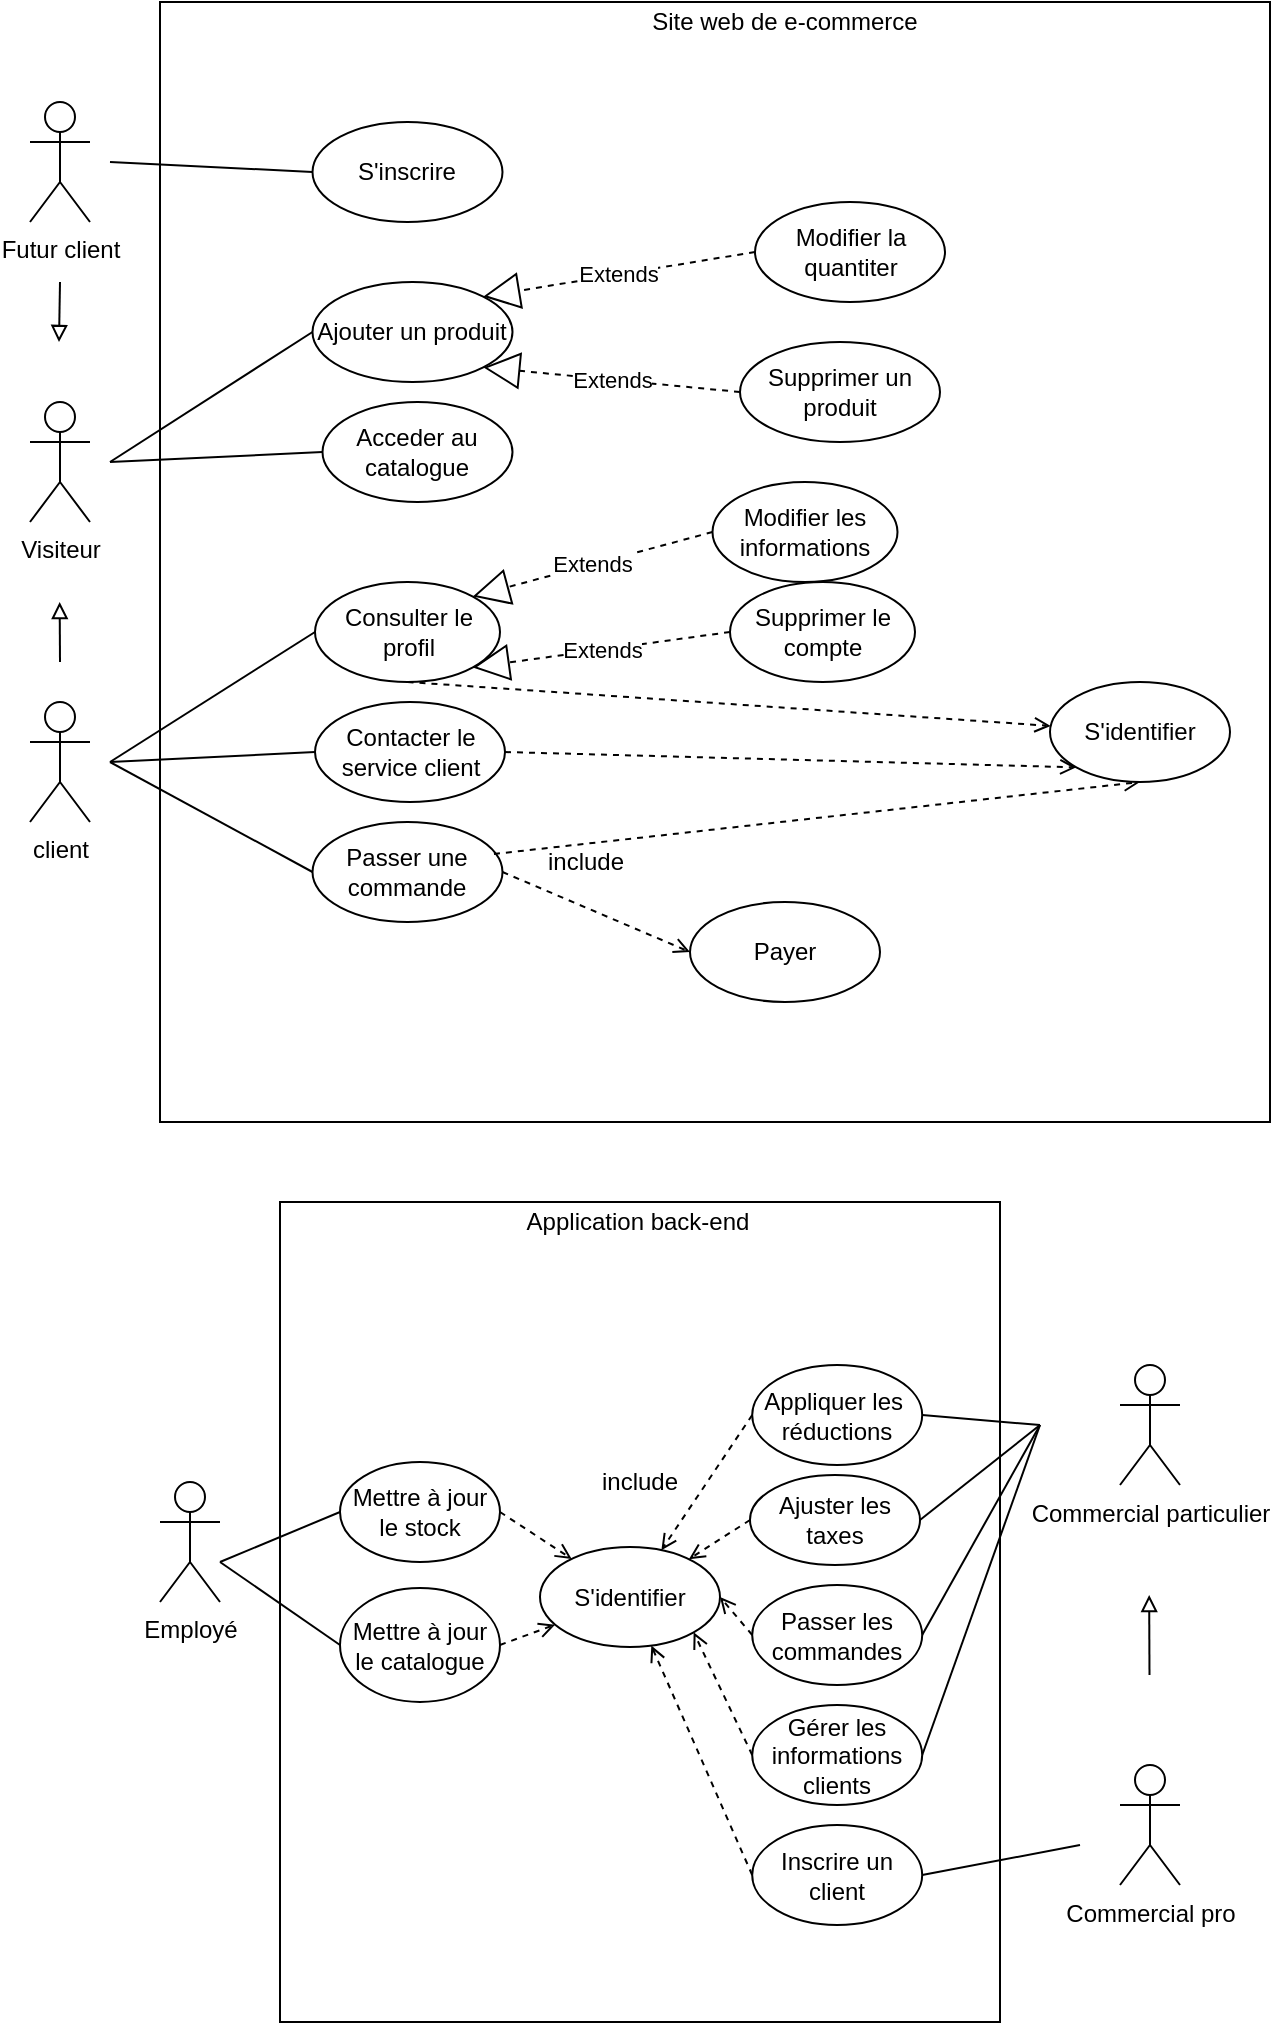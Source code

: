 <mxfile version="13.2.4" type="google"><diagram id="Qpcef5GNrbq3z2psIG27" name="Page-1"><mxGraphModel dx="862" dy="433" grid="1" gridSize="10" guides="1" tooltips="1" connect="1" arrows="1" fold="1" page="1" pageScale="1" pageWidth="850" pageHeight="1100" math="0" shadow="0"><root><mxCell id="0"/><mxCell id="1" parent="0"/><mxCell id="LX2-MElTJkgz-dqccV1H-34" style="edgeStyle=none;rounded=0;orthogonalLoop=1;jettySize=auto;html=1;entryX=0;entryY=0.5;entryDx=0;entryDy=0;endArrow=none;endFill=0;" parent="1" target="LX2-MElTJkgz-dqccV1H-27" edge="1"><mxGeometry relative="1" as="geometry"><mxPoint x="240" y="450" as="sourcePoint"/></mxGeometry></mxCell><mxCell id="LX2-MElTJkgz-dqccV1H-36" style="edgeStyle=none;rounded=0;orthogonalLoop=1;jettySize=auto;html=1;entryX=0;entryY=0.5;entryDx=0;entryDy=0;endArrow=none;endFill=0;" parent="1" target="LX2-MElTJkgz-dqccV1H-31" edge="1"><mxGeometry relative="1" as="geometry"><mxPoint x="240" y="450" as="sourcePoint"/></mxGeometry></mxCell><mxCell id="LX2-MElTJkgz-dqccV1H-47" style="edgeStyle=none;rounded=0;orthogonalLoop=1;jettySize=auto;html=1;entryX=0;entryY=0.5;entryDx=0;entryDy=0;endArrow=none;endFill=0;" parent="1" target="LX2-MElTJkgz-dqccV1H-45" edge="1"><mxGeometry relative="1" as="geometry"><mxPoint x="240" y="450" as="sourcePoint"/></mxGeometry></mxCell><mxCell id="LX2-MElTJkgz-dqccV1H-48" style="edgeStyle=none;rounded=0;orthogonalLoop=1;jettySize=auto;html=1;endArrow=block;endFill=0;" parent="1" edge="1"><mxGeometry relative="1" as="geometry"><mxPoint x="214.833" y="370" as="targetPoint"/><mxPoint x="215" y="400" as="sourcePoint"/></mxGeometry></mxCell><mxCell id="LX2-MElTJkgz-dqccV1H-7" value="client" style="shape=umlActor;verticalLabelPosition=bottom;labelBackgroundColor=#ffffff;verticalAlign=top;html=1;" parent="1" vertex="1"><mxGeometry x="200" y="420" width="30" height="60" as="geometry"/></mxCell><mxCell id="LX2-MElTJkgz-dqccV1H-85" style="edgeStyle=none;rounded=0;orthogonalLoop=1;jettySize=auto;html=1;entryX=0;entryY=0.5;entryDx=0;entryDy=0;endArrow=none;endFill=0;" parent="1" target="LX2-MElTJkgz-dqccV1H-39" edge="1"><mxGeometry relative="1" as="geometry"><mxPoint x="295" y="850" as="sourcePoint"/></mxGeometry></mxCell><mxCell id="LX2-MElTJkgz-dqccV1H-86" style="edgeStyle=none;rounded=0;orthogonalLoop=1;jettySize=auto;html=1;entryX=0;entryY=0.5;entryDx=0;entryDy=0;endArrow=none;endFill=0;" parent="1" target="LX2-MElTJkgz-dqccV1H-42" edge="1"><mxGeometry relative="1" as="geometry"><mxPoint x="295" y="850" as="sourcePoint"/></mxGeometry></mxCell><mxCell id="LX2-MElTJkgz-dqccV1H-28" style="edgeStyle=none;rounded=0;orthogonalLoop=1;jettySize=auto;html=1;entryX=0;entryY=0.5;entryDx=0;entryDy=0;endArrow=none;endFill=0;" parent="1" target="LX2-MElTJkgz-dqccV1H-24" edge="1"><mxGeometry relative="1" as="geometry"><mxPoint x="240" y="150" as="sourcePoint"/></mxGeometry></mxCell><mxCell id="LX2-MElTJkgz-dqccV1H-29" style="edgeStyle=none;rounded=0;orthogonalLoop=1;jettySize=auto;html=1;entryX=0;entryY=0.5;entryDx=0;entryDy=0;endArrow=none;endFill=0;" parent="1" target="LX2-MElTJkgz-dqccV1H-25" edge="1"><mxGeometry relative="1" as="geometry"><mxPoint x="240" y="300" as="sourcePoint"/></mxGeometry></mxCell><mxCell id="LX2-MElTJkgz-dqccV1H-44" style="edgeStyle=none;rounded=0;orthogonalLoop=1;jettySize=auto;html=1;entryX=0;entryY=0.5;entryDx=0;entryDy=0;endArrow=none;endFill=0;" parent="1" target="LX2-MElTJkgz-dqccV1H-43" edge="1"><mxGeometry relative="1" as="geometry"><mxPoint x="240" y="300" as="sourcePoint"/></mxGeometry></mxCell><mxCell id="LX2-MElTJkgz-dqccV1H-13" value="Visiteur&lt;br&gt;" style="shape=umlActor;verticalLabelPosition=bottom;labelBackgroundColor=#ffffff;verticalAlign=top;html=1;" parent="1" vertex="1"><mxGeometry x="200" y="270" width="30" height="60" as="geometry"/></mxCell><mxCell id="LX2-MElTJkgz-dqccV1H-60" value="Futur client" style="shape=umlActor;verticalLabelPosition=bottom;labelBackgroundColor=#ffffff;verticalAlign=top;html=1;" parent="1" vertex="1"><mxGeometry x="200" y="120" width="30" height="60" as="geometry"/></mxCell><mxCell id="LX2-MElTJkgz-dqccV1H-61" style="edgeStyle=none;rounded=0;orthogonalLoop=1;jettySize=auto;html=1;endArrow=block;endFill=0;" parent="1" edge="1"><mxGeometry relative="1" as="geometry"><mxPoint x="214.5" y="240" as="targetPoint"/><mxPoint x="215" y="210" as="sourcePoint"/></mxGeometry></mxCell><mxCell id="LX2-MElTJkgz-dqccV1H-81" value="" style="rounded=0;whiteSpace=wrap;html=1;fillColor=none;" parent="1" vertex="1"><mxGeometry x="325" y="670" width="360" height="410" as="geometry"/></mxCell><mxCell id="LX2-MElTJkgz-dqccV1H-82" value="Application back-end" style="text;html=1;strokeColor=none;fillColor=none;align=center;verticalAlign=middle;whiteSpace=wrap;rounded=0;" parent="1" vertex="1"><mxGeometry x="413.503" y="670" width="179.622" height="20" as="geometry"/></mxCell><mxCell id="LX2-MElTJkgz-dqccV1H-145" style="edgeStyle=none;rounded=0;orthogonalLoop=1;jettySize=auto;html=1;exitX=0;exitY=0.5;exitDx=0;exitDy=0;endArrow=open;endFill=0;dashed=1;" parent="1" source="LX2-MElTJkgz-dqccV1H-92" target="LX2-MElTJkgz-dqccV1H-140" edge="1"><mxGeometry relative="1" as="geometry"/></mxCell><mxCell id="LX2-MElTJkgz-dqccV1H-92" value="Appliquer les&amp;nbsp; réductions" style="ellipse;whiteSpace=wrap;html=1;" parent="1" vertex="1"><mxGeometry x="561.1" y="751.5" width="85" height="50" as="geometry"/></mxCell><mxCell id="LX2-MElTJkgz-dqccV1H-146" style="edgeStyle=none;rounded=0;orthogonalLoop=1;jettySize=auto;html=1;exitX=0;exitY=0.5;exitDx=0;exitDy=0;endArrow=open;endFill=0;dashed=1;" parent="1" source="LX2-MElTJkgz-dqccV1H-93" target="LX2-MElTJkgz-dqccV1H-140" edge="1"><mxGeometry relative="1" as="geometry"/></mxCell><mxCell id="LX2-MElTJkgz-dqccV1H-93" value="Ajuster les taxes" style="ellipse;whiteSpace=wrap;html=1;" parent="1" vertex="1"><mxGeometry x="560" y="806.5" width="85" height="45" as="geometry"/></mxCell><mxCell id="LX2-MElTJkgz-dqccV1H-149" style="edgeStyle=none;rounded=0;orthogonalLoop=1;jettySize=auto;html=1;exitX=0;exitY=0.5;exitDx=0;exitDy=0;endArrow=open;endFill=0;dashed=1;" parent="1" source="LX2-MElTJkgz-dqccV1H-40" target="LX2-MElTJkgz-dqccV1H-140" edge="1"><mxGeometry relative="1" as="geometry"/></mxCell><mxCell id="LX2-MElTJkgz-dqccV1H-40" value="Inscrire un client" style="ellipse;whiteSpace=wrap;html=1;" parent="1" vertex="1"><mxGeometry x="561.1" y="981.5" width="85" height="50" as="geometry"/></mxCell><mxCell id="LX2-MElTJkgz-dqccV1H-113" style="edgeStyle=none;rounded=0;orthogonalLoop=1;jettySize=auto;html=1;entryX=1;entryY=0.5;entryDx=0;entryDy=0;endArrow=none;endFill=0;" parent="1" target="LX2-MElTJkgz-dqccV1H-40" edge="1"><mxGeometry relative="1" as="geometry"><mxPoint x="725" y="991.5" as="sourcePoint"/></mxGeometry></mxCell><mxCell id="LX2-MElTJkgz-dqccV1H-2" value="Commercial pro&lt;br&gt;" style="shape=umlActor;verticalLabelPosition=bottom;labelBackgroundColor=#ffffff;verticalAlign=top;html=1;" parent="1" vertex="1"><mxGeometry x="745" y="951.5" width="30" height="60" as="geometry"/></mxCell><mxCell id="LX2-MElTJkgz-dqccV1H-91" style="edgeStyle=none;rounded=0;orthogonalLoop=1;jettySize=auto;html=1;entryX=1;entryY=0.5;entryDx=0;entryDy=0;endArrow=none;endFill=0;" parent="1" target="LX2-MElTJkgz-dqccV1H-92" edge="1"><mxGeometry relative="1" as="geometry"><mxPoint x="705" y="781.5" as="sourcePoint"/><mxPoint x="660" y="791.5" as="targetPoint"/></mxGeometry></mxCell><mxCell id="LX2-MElTJkgz-dqccV1H-6" value="Commercial particulier&lt;br&gt;" style="shape=umlActor;verticalLabelPosition=bottom;labelBackgroundColor=#ffffff;verticalAlign=top;html=1;" parent="1" vertex="1"><mxGeometry x="745" y="751.5" width="30" height="60" as="geometry"/></mxCell><mxCell id="LX2-MElTJkgz-dqccV1H-110" style="edgeStyle=none;rounded=0;orthogonalLoop=1;jettySize=auto;html=1;entryX=1;entryY=0.5;entryDx=0;entryDy=0;endArrow=none;endFill=0;" parent="1" target="LX2-MElTJkgz-dqccV1H-93" edge="1"><mxGeometry relative="1" as="geometry"><mxPoint x="705" y="781.5" as="sourcePoint"/><mxPoint x="560" y="831.5" as="targetPoint"/></mxGeometry></mxCell><mxCell id="LX2-MElTJkgz-dqccV1H-115" style="edgeStyle=none;rounded=0;orthogonalLoop=1;jettySize=auto;html=1;endArrow=block;endFill=0;" parent="1" edge="1"><mxGeometry relative="1" as="geometry"><mxPoint x="759.583" y="866.5" as="targetPoint"/><mxPoint x="759.75" y="906.5" as="sourcePoint"/></mxGeometry></mxCell><mxCell id="LX2-MElTJkgz-dqccV1H-144" style="edgeStyle=none;rounded=0;orthogonalLoop=1;jettySize=auto;html=1;exitX=1;exitY=0.5;exitDx=0;exitDy=0;endArrow=open;endFill=0;dashed=1;" parent="1" source="LX2-MElTJkgz-dqccV1H-42" target="LX2-MElTJkgz-dqccV1H-140" edge="1"><mxGeometry relative="1" as="geometry"/></mxCell><mxCell id="LX2-MElTJkgz-dqccV1H-42" value="Mettre à jour le catalogue" style="ellipse;whiteSpace=wrap;html=1;" parent="1" vertex="1"><mxGeometry x="355" y="863" width="80" height="57" as="geometry"/></mxCell><mxCell id="LX2-MElTJkgz-dqccV1H-143" style="edgeStyle=none;rounded=0;orthogonalLoop=1;jettySize=auto;html=1;exitX=1;exitY=0.5;exitDx=0;exitDy=0;endArrow=open;endFill=0;dashed=1;" parent="1" source="LX2-MElTJkgz-dqccV1H-39" target="LX2-MElTJkgz-dqccV1H-140" edge="1"><mxGeometry relative="1" as="geometry"/></mxCell><mxCell id="LX2-MElTJkgz-dqccV1H-39" value="Mettre à jour le stock" style="ellipse;whiteSpace=wrap;html=1;" parent="1" vertex="1"><mxGeometry x="355" y="800" width="80" height="50" as="geometry"/></mxCell><mxCell id="LX2-MElTJkgz-dqccV1H-8" value="Employé&lt;br&gt;" style="shape=umlActor;verticalLabelPosition=bottom;labelBackgroundColor=#ffffff;verticalAlign=top;html=1;" parent="1" vertex="1"><mxGeometry x="265" y="810" width="30" height="60" as="geometry"/></mxCell><mxCell id="LX2-MElTJkgz-dqccV1H-77" value="" style="rounded=0;whiteSpace=wrap;html=1;fillColor=none;" parent="1" vertex="1"><mxGeometry x="265" y="70" width="555" height="560" as="geometry"/></mxCell><mxCell id="LX2-MElTJkgz-dqccV1H-78" value="Site web de e-commerce" style="text;html=1;strokeColor=none;fillColor=none;align=center;verticalAlign=middle;whiteSpace=wrap;rounded=0;" parent="1" vertex="1"><mxGeometry x="463" y="70" width="229" height="20" as="geometry"/></mxCell><mxCell id="LX2-MElTJkgz-dqccV1H-102" value="Supprimer un produit" style="ellipse;whiteSpace=wrap;html=1;" parent="1" vertex="1"><mxGeometry x="555" y="240" width="100" height="50" as="geometry"/></mxCell><mxCell id="LX2-MElTJkgz-dqccV1H-25" value="Ajouter un produit" style="ellipse;whiteSpace=wrap;html=1;" parent="1" vertex="1"><mxGeometry x="341.25" y="210" width="100" height="50" as="geometry"/></mxCell><mxCell id="LX2-MElTJkgz-dqccV1H-43" value="Acceder au catalogue" style="ellipse;whiteSpace=wrap;html=1;" parent="1" vertex="1"><mxGeometry x="346.25" y="270" width="95" height="50" as="geometry"/></mxCell><mxCell id="LX2-MElTJkgz-dqccV1H-24" value="S'inscrire" style="ellipse;whiteSpace=wrap;html=1;" parent="1" vertex="1"><mxGeometry x="341.25" y="130" width="95" height="50" as="geometry"/></mxCell><mxCell id="LX2-MElTJkgz-dqccV1H-154" style="edgeStyle=none;rounded=0;orthogonalLoop=1;jettySize=auto;html=1;exitX=1;exitY=0.5;exitDx=0;exitDy=0;entryX=0;entryY=1;entryDx=0;entryDy=0;dashed=1;endArrow=open;endFill=0;" parent="1" source="LX2-MElTJkgz-dqccV1H-45" target="LX2-MElTJkgz-dqccV1H-151" edge="1"><mxGeometry relative="1" as="geometry"/></mxCell><mxCell id="LX2-MElTJkgz-dqccV1H-45" value="Contacter le service client" style="ellipse;whiteSpace=wrap;html=1;" parent="1" vertex="1"><mxGeometry x="342.5" y="420" width="95" height="50" as="geometry"/></mxCell><mxCell id="LX2-MElTJkgz-dqccV1H-158" style="edgeStyle=none;rounded=0;orthogonalLoop=1;jettySize=auto;html=1;exitX=0.5;exitY=1;exitDx=0;exitDy=0;dashed=1;endArrow=open;endFill=0;" parent="1" source="LX2-MElTJkgz-dqccV1H-27" target="LX2-MElTJkgz-dqccV1H-151" edge="1"><mxGeometry relative="1" as="geometry"/></mxCell><mxCell id="LX2-MElTJkgz-dqccV1H-27" value="Consulter le profil" style="ellipse;whiteSpace=wrap;html=1;" parent="1" vertex="1"><mxGeometry x="342.5" y="360" width="92.5" height="50" as="geometry"/></mxCell><mxCell id="LX2-MElTJkgz-dqccV1H-119" value="Modifier la quantiter" style="ellipse;whiteSpace=wrap;html=1;" parent="1" vertex="1"><mxGeometry x="562.5" y="170" width="95" height="50" as="geometry"/></mxCell><mxCell id="LX2-MElTJkgz-dqccV1H-121" value="Modifier les informations" style="ellipse;whiteSpace=wrap;html=1;" parent="1" vertex="1"><mxGeometry x="541.25" y="310" width="92.5" height="50" as="geometry"/></mxCell><mxCell id="LX2-MElTJkgz-dqccV1H-122" value="Supprimer le compte" style="ellipse;whiteSpace=wrap;html=1;" parent="1" vertex="1"><mxGeometry x="550" y="360" width="92.5" height="50" as="geometry"/></mxCell><mxCell id="LX2-MElTJkgz-dqccV1H-129" value="Extends" style="endArrow=block;endSize=16;endFill=0;html=1;dashed=1;entryX=1;entryY=1;entryDx=0;entryDy=0;exitX=0;exitY=0.5;exitDx=0;exitDy=0;" parent="1" source="LX2-MElTJkgz-dqccV1H-122" target="LX2-MElTJkgz-dqccV1H-27" edge="1"><mxGeometry width="160" relative="1" as="geometry"><mxPoint x="620" y="380" as="sourcePoint"/><mxPoint x="780" y="380" as="targetPoint"/></mxGeometry></mxCell><mxCell id="LX2-MElTJkgz-dqccV1H-130" value="Extends" style="endArrow=block;endSize=16;endFill=0;html=1;dashed=1;exitX=0;exitY=0.5;exitDx=0;exitDy=0;entryX=1;entryY=0;entryDx=0;entryDy=0;" parent="1" source="LX2-MElTJkgz-dqccV1H-121" target="LX2-MElTJkgz-dqccV1H-27" edge="1"><mxGeometry width="160" relative="1" as="geometry"><mxPoint x="490" y="410" as="sourcePoint"/><mxPoint x="420" y="370" as="targetPoint"/></mxGeometry></mxCell><mxCell id="LX2-MElTJkgz-dqccV1H-131" value="Extends" style="endArrow=block;endSize=16;endFill=0;html=1;dashed=1;exitX=0;exitY=0.5;exitDx=0;exitDy=0;entryX=1;entryY=1;entryDx=0;entryDy=0;" parent="1" source="LX2-MElTJkgz-dqccV1H-102" target="LX2-MElTJkgz-dqccV1H-25" edge="1"><mxGeometry width="160" relative="1" as="geometry"><mxPoint x="506.25" y="305" as="sourcePoint"/><mxPoint x="436" y="240" as="targetPoint"/></mxGeometry></mxCell><mxCell id="LX2-MElTJkgz-dqccV1H-132" value="Extends" style="endArrow=block;endSize=16;endFill=0;html=1;dashed=1;exitX=0;exitY=0.5;exitDx=0;exitDy=0;entryX=1;entryY=0;entryDx=0;entryDy=0;" parent="1" source="LX2-MElTJkgz-dqccV1H-119" target="LX2-MElTJkgz-dqccV1H-25" edge="1"><mxGeometry width="160" relative="1" as="geometry"><mxPoint x="472.5" y="195" as="sourcePoint"/><mxPoint x="412.5" y="220" as="targetPoint"/></mxGeometry></mxCell><mxCell id="LX2-MElTJkgz-dqccV1H-31" value="Passer une commande" style="ellipse;whiteSpace=wrap;html=1;" parent="1" vertex="1"><mxGeometry x="341.25" y="480" width="95" height="50" as="geometry"/></mxCell><mxCell id="LX2-MElTJkgz-dqccV1H-155" style="edgeStyle=none;rounded=0;orthogonalLoop=1;jettySize=auto;html=1;exitX=0.955;exitY=0.32;exitDx=0;exitDy=0;entryX=0.5;entryY=1;entryDx=0;entryDy=0;dashed=1;endArrow=open;endFill=0;exitPerimeter=0;" parent="1" source="LX2-MElTJkgz-dqccV1H-31" target="LX2-MElTJkgz-dqccV1H-151" edge="1"><mxGeometry relative="1" as="geometry"/></mxCell><mxCell id="LX2-MElTJkgz-dqccV1H-64" value="Payer" style="ellipse;whiteSpace=wrap;html=1;" parent="1" vertex="1"><mxGeometry x="530" y="520" width="95" height="50" as="geometry"/></mxCell><mxCell id="LX2-MElTJkgz-dqccV1H-69" value="include" style="text;html=1;strokeColor=none;fillColor=none;align=center;verticalAlign=middle;whiteSpace=wrap;rounded=0;" parent="1" vertex="1"><mxGeometry x="458.13" y="490" width="40" height="20" as="geometry"/></mxCell><mxCell id="LX2-MElTJkgz-dqccV1H-68" style="edgeStyle=none;rounded=0;orthogonalLoop=1;jettySize=auto;html=1;exitX=1;exitY=0.5;exitDx=0;exitDy=0;entryX=0;entryY=0.5;entryDx=0;entryDy=0;dashed=1;endArrow=open;endFill=0;" parent="1" source="LX2-MElTJkgz-dqccV1H-31" target="LX2-MElTJkgz-dqccV1H-64" edge="1"><mxGeometry relative="1" as="geometry"/></mxCell><mxCell id="LX2-MElTJkgz-dqccV1H-134" style="edgeStyle=none;rounded=0;orthogonalLoop=1;jettySize=auto;html=1;exitX=1;exitY=0.5;exitDx=0;exitDy=0;endArrow=none;endFill=0;" parent="1" source="LX2-MElTJkgz-dqccV1H-133" edge="1"><mxGeometry relative="1" as="geometry"><mxPoint x="705" y="781.5" as="targetPoint"/></mxGeometry></mxCell><mxCell id="LX2-MElTJkgz-dqccV1H-148" style="edgeStyle=none;rounded=0;orthogonalLoop=1;jettySize=auto;html=1;exitX=0;exitY=0.5;exitDx=0;exitDy=0;entryX=1;entryY=1;entryDx=0;entryDy=0;endArrow=open;endFill=0;dashed=1;" parent="1" source="LX2-MElTJkgz-dqccV1H-133" target="LX2-MElTJkgz-dqccV1H-140" edge="1"><mxGeometry relative="1" as="geometry"/></mxCell><mxCell id="LX2-MElTJkgz-dqccV1H-133" value="Gérer les informations clients" style="ellipse;whiteSpace=wrap;html=1;" parent="1" vertex="1"><mxGeometry x="561.1" y="921.5" width="85" height="50" as="geometry"/></mxCell><mxCell id="LX2-MElTJkgz-dqccV1H-136" style="edgeStyle=none;rounded=0;orthogonalLoop=1;jettySize=auto;html=1;exitX=1;exitY=0.5;exitDx=0;exitDy=0;endArrow=none;endFill=0;" parent="1" source="LX2-MElTJkgz-dqccV1H-135" edge="1"><mxGeometry relative="1" as="geometry"><mxPoint x="705" y="781.5" as="targetPoint"/></mxGeometry></mxCell><mxCell id="LX2-MElTJkgz-dqccV1H-147" style="edgeStyle=none;rounded=0;orthogonalLoop=1;jettySize=auto;html=1;exitX=0;exitY=0.5;exitDx=0;exitDy=0;entryX=1;entryY=0.5;entryDx=0;entryDy=0;endArrow=open;endFill=0;dashed=1;" parent="1" source="LX2-MElTJkgz-dqccV1H-135" target="LX2-MElTJkgz-dqccV1H-140" edge="1"><mxGeometry relative="1" as="geometry"/></mxCell><mxCell id="LX2-MElTJkgz-dqccV1H-135" value="Passer les commandes" style="ellipse;whiteSpace=wrap;html=1;" parent="1" vertex="1"><mxGeometry x="561.1" y="861.5" width="85" height="50" as="geometry"/></mxCell><mxCell id="LX2-MElTJkgz-dqccV1H-140" value="S'identifier" style="ellipse;whiteSpace=wrap;html=1;" parent="1" vertex="1"><mxGeometry x="455" y="842.5" width="90" height="50" as="geometry"/></mxCell><mxCell id="LX2-MElTJkgz-dqccV1H-150" value="include" style="text;html=1;strokeColor=none;fillColor=none;align=center;verticalAlign=middle;whiteSpace=wrap;rounded=0;" parent="1" vertex="1"><mxGeometry x="485" y="800" width="40" height="20" as="geometry"/></mxCell><mxCell id="LX2-MElTJkgz-dqccV1H-151" value="S'identifier" style="ellipse;whiteSpace=wrap;html=1;" parent="1" vertex="1"><mxGeometry x="710" y="410" width="90" height="50" as="geometry"/></mxCell></root></mxGraphModel></diagram></mxfile>